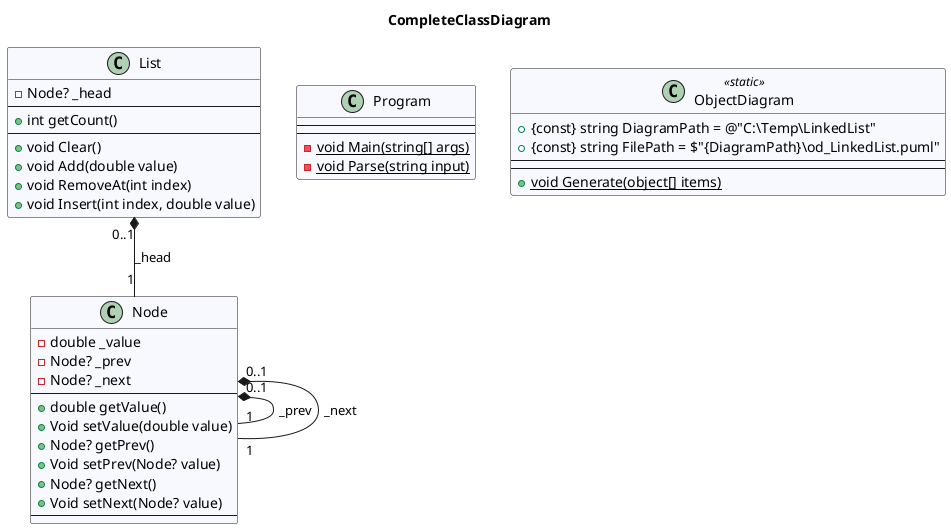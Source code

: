 @startuml CompleteClassDiagram
title CompleteClassDiagram
 class Node #GhostWhite {
- double _value
- Node? _prev
- Node? _next
---
+ double getValue()
+ Void setValue(double value)
+ Node? getPrev()
+ Void setPrev(Node? value)
+ Node? getNext()
+ Void setNext(Node? value)
---
}
 class List #GhostWhite {
- Node? _head
---
+ int getCount()
---
+ void Clear()
+ void Add(double value)
+ void RemoveAt(int index)
+ void Insert(int index, double value)
}
 class Program #GhostWhite {
---
---
- {static} void Main(string[] args)
- {static} void Parse(string input)
}
 class ObjectDiagram << static >> #GhostWhite {
+ {const} string DiagramPath = @"C:\Temp\LinkedList"
+ {const} string FilePath = $"{DiagramPath}\\od_LinkedList.puml"
---
---
+ {static} void Generate(object[] items)
}
Node "0..1" *-- "1" Node : _prev
Node "0..1" *-- "1" Node : _next
List "0..1" *-- "1" Node : _head
@enduml
